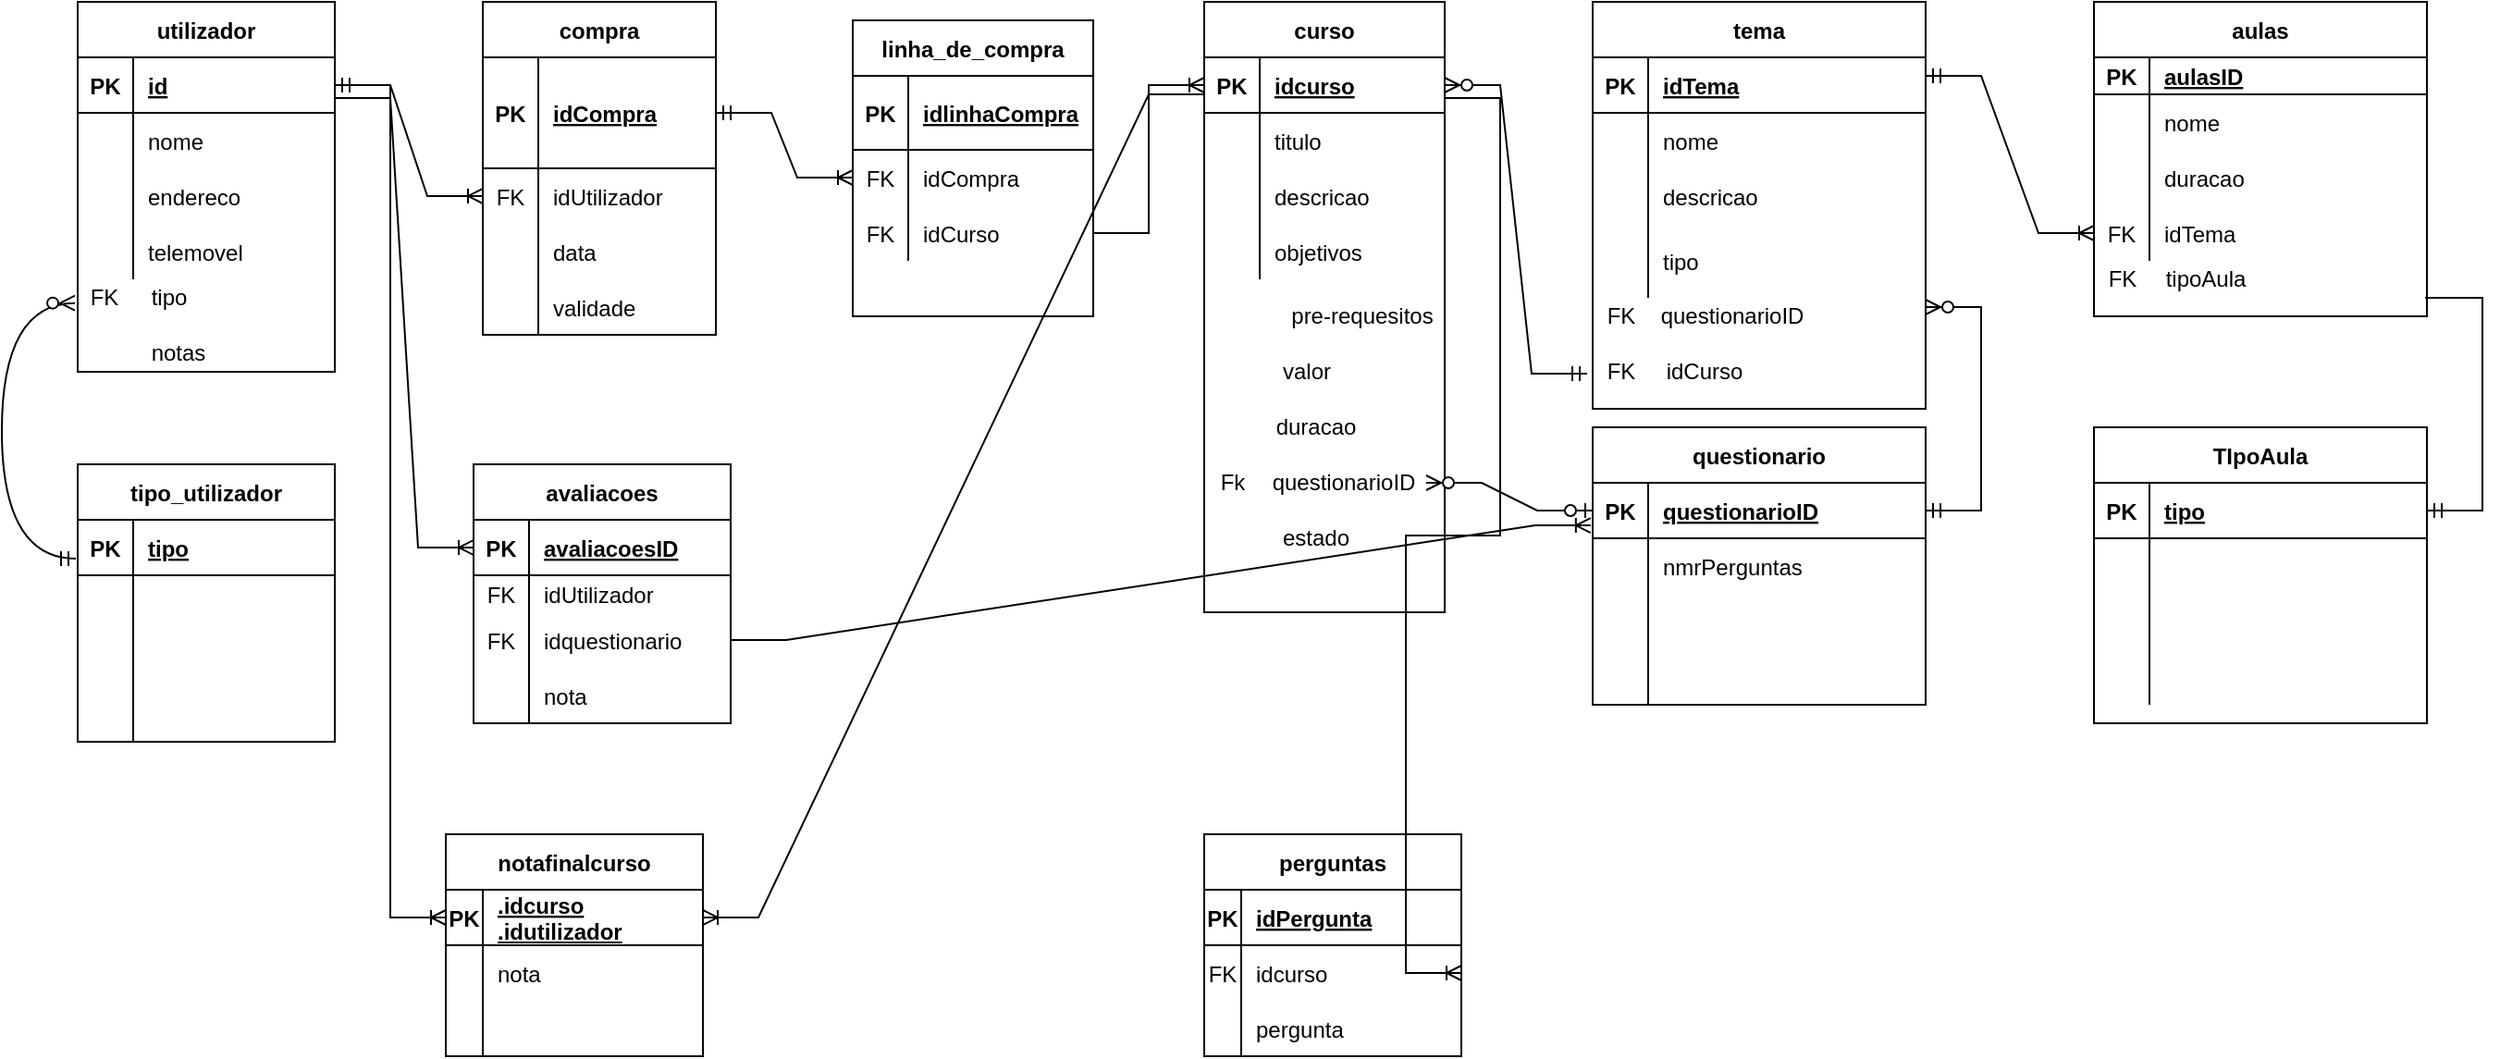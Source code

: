 <mxfile version="15.8.6" type="github">
  <diagram id="vh200znScVI1yW0Zi9pW" name="Page-1">
    <mxGraphModel dx="946" dy="527" grid="1" gridSize="10" guides="1" tooltips="1" connect="1" arrows="1" fold="1" page="1" pageScale="1" pageWidth="827" pageHeight="1169" math="0" shadow="0">
      <root>
        <mxCell id="0" />
        <mxCell id="1" parent="0" />
        <mxCell id="RiUkdsDSBspVf9KGMONN-1" value="utilizador" style="shape=table;startSize=30;container=1;collapsible=1;childLayout=tableLayout;fixedRows=1;rowLines=0;fontStyle=1;align=center;resizeLast=1;" parent="1" vertex="1">
          <mxGeometry x="61" y="70" width="139" height="200" as="geometry" />
        </mxCell>
        <mxCell id="RiUkdsDSBspVf9KGMONN-2" value="" style="shape=partialRectangle;collapsible=0;dropTarget=0;pointerEvents=0;fillColor=none;top=0;left=0;bottom=1;right=0;points=[[0,0.5],[1,0.5]];portConstraint=eastwest;" parent="RiUkdsDSBspVf9KGMONN-1" vertex="1">
          <mxGeometry y="30" width="139" height="30" as="geometry" />
        </mxCell>
        <mxCell id="RiUkdsDSBspVf9KGMONN-3" value="PK" style="shape=partialRectangle;connectable=0;fillColor=none;top=0;left=0;bottom=0;right=0;fontStyle=1;overflow=hidden;" parent="RiUkdsDSBspVf9KGMONN-2" vertex="1">
          <mxGeometry width="30" height="30" as="geometry">
            <mxRectangle width="30" height="30" as="alternateBounds" />
          </mxGeometry>
        </mxCell>
        <mxCell id="RiUkdsDSBspVf9KGMONN-4" value="id" style="shape=partialRectangle;connectable=0;fillColor=none;top=0;left=0;bottom=0;right=0;align=left;spacingLeft=6;fontStyle=5;overflow=hidden;" parent="RiUkdsDSBspVf9KGMONN-2" vertex="1">
          <mxGeometry x="30" width="109" height="30" as="geometry">
            <mxRectangle width="109" height="30" as="alternateBounds" />
          </mxGeometry>
        </mxCell>
        <mxCell id="RiUkdsDSBspVf9KGMONN-5" value="" style="shape=partialRectangle;collapsible=0;dropTarget=0;pointerEvents=0;fillColor=none;top=0;left=0;bottom=0;right=0;points=[[0,0.5],[1,0.5]];portConstraint=eastwest;" parent="RiUkdsDSBspVf9KGMONN-1" vertex="1">
          <mxGeometry y="60" width="139" height="30" as="geometry" />
        </mxCell>
        <mxCell id="RiUkdsDSBspVf9KGMONN-6" value="" style="shape=partialRectangle;connectable=0;fillColor=none;top=0;left=0;bottom=0;right=0;editable=1;overflow=hidden;" parent="RiUkdsDSBspVf9KGMONN-5" vertex="1">
          <mxGeometry width="30" height="30" as="geometry">
            <mxRectangle width="30" height="30" as="alternateBounds" />
          </mxGeometry>
        </mxCell>
        <mxCell id="RiUkdsDSBspVf9KGMONN-7" value="nome" style="shape=partialRectangle;connectable=0;fillColor=none;top=0;left=0;bottom=0;right=0;align=left;spacingLeft=6;overflow=hidden;" parent="RiUkdsDSBspVf9KGMONN-5" vertex="1">
          <mxGeometry x="30" width="109" height="30" as="geometry">
            <mxRectangle width="109" height="30" as="alternateBounds" />
          </mxGeometry>
        </mxCell>
        <mxCell id="RiUkdsDSBspVf9KGMONN-8" value="" style="shape=partialRectangle;collapsible=0;dropTarget=0;pointerEvents=0;fillColor=none;top=0;left=0;bottom=0;right=0;points=[[0,0.5],[1,0.5]];portConstraint=eastwest;" parent="RiUkdsDSBspVf9KGMONN-1" vertex="1">
          <mxGeometry y="90" width="139" height="30" as="geometry" />
        </mxCell>
        <mxCell id="RiUkdsDSBspVf9KGMONN-9" value="" style="shape=partialRectangle;connectable=0;fillColor=none;top=0;left=0;bottom=0;right=0;editable=1;overflow=hidden;" parent="RiUkdsDSBspVf9KGMONN-8" vertex="1">
          <mxGeometry width="30" height="30" as="geometry">
            <mxRectangle width="30" height="30" as="alternateBounds" />
          </mxGeometry>
        </mxCell>
        <mxCell id="RiUkdsDSBspVf9KGMONN-10" value="endereco" style="shape=partialRectangle;connectable=0;fillColor=none;top=0;left=0;bottom=0;right=0;align=left;spacingLeft=6;overflow=hidden;" parent="RiUkdsDSBspVf9KGMONN-8" vertex="1">
          <mxGeometry x="30" width="109" height="30" as="geometry">
            <mxRectangle width="109" height="30" as="alternateBounds" />
          </mxGeometry>
        </mxCell>
        <mxCell id="RiUkdsDSBspVf9KGMONN-11" value="" style="shape=partialRectangle;collapsible=0;dropTarget=0;pointerEvents=0;fillColor=none;top=0;left=0;bottom=0;right=0;points=[[0,0.5],[1,0.5]];portConstraint=eastwest;" parent="RiUkdsDSBspVf9KGMONN-1" vertex="1">
          <mxGeometry y="120" width="139" height="30" as="geometry" />
        </mxCell>
        <mxCell id="RiUkdsDSBspVf9KGMONN-12" value="" style="shape=partialRectangle;connectable=0;fillColor=none;top=0;left=0;bottom=0;right=0;editable=1;overflow=hidden;" parent="RiUkdsDSBspVf9KGMONN-11" vertex="1">
          <mxGeometry width="30" height="30" as="geometry">
            <mxRectangle width="30" height="30" as="alternateBounds" />
          </mxGeometry>
        </mxCell>
        <mxCell id="RiUkdsDSBspVf9KGMONN-13" value="telemovel" style="shape=partialRectangle;connectable=0;fillColor=none;top=0;left=0;bottom=0;right=0;align=left;spacingLeft=6;overflow=hidden;" parent="RiUkdsDSBspVf9KGMONN-11" vertex="1">
          <mxGeometry x="30" width="109" height="30" as="geometry">
            <mxRectangle width="109" height="30" as="alternateBounds" />
          </mxGeometry>
        </mxCell>
        <mxCell id="RiUkdsDSBspVf9KGMONN-14" value="curso" style="shape=table;startSize=30;container=1;collapsible=1;childLayout=tableLayout;fixedRows=1;rowLines=0;fontStyle=1;align=center;resizeLast=1;" parent="1" vertex="1">
          <mxGeometry x="670" y="70" width="130" height="330" as="geometry" />
        </mxCell>
        <mxCell id="RiUkdsDSBspVf9KGMONN-15" value="" style="shape=partialRectangle;collapsible=0;dropTarget=0;pointerEvents=0;fillColor=none;top=0;left=0;bottom=1;right=0;points=[[0,0.5],[1,0.5]];portConstraint=eastwest;" parent="RiUkdsDSBspVf9KGMONN-14" vertex="1">
          <mxGeometry y="30" width="130" height="30" as="geometry" />
        </mxCell>
        <mxCell id="RiUkdsDSBspVf9KGMONN-16" value="PK" style="shape=partialRectangle;connectable=0;fillColor=none;top=0;left=0;bottom=0;right=0;fontStyle=1;overflow=hidden;" parent="RiUkdsDSBspVf9KGMONN-15" vertex="1">
          <mxGeometry width="30" height="30" as="geometry">
            <mxRectangle width="30" height="30" as="alternateBounds" />
          </mxGeometry>
        </mxCell>
        <mxCell id="RiUkdsDSBspVf9KGMONN-17" value="idcurso" style="shape=partialRectangle;connectable=0;fillColor=none;top=0;left=0;bottom=0;right=0;align=left;spacingLeft=6;fontStyle=5;overflow=hidden;" parent="RiUkdsDSBspVf9KGMONN-15" vertex="1">
          <mxGeometry x="30" width="100" height="30" as="geometry">
            <mxRectangle width="100" height="30" as="alternateBounds" />
          </mxGeometry>
        </mxCell>
        <mxCell id="RiUkdsDSBspVf9KGMONN-18" value="" style="shape=partialRectangle;collapsible=0;dropTarget=0;pointerEvents=0;fillColor=none;top=0;left=0;bottom=0;right=0;points=[[0,0.5],[1,0.5]];portConstraint=eastwest;" parent="RiUkdsDSBspVf9KGMONN-14" vertex="1">
          <mxGeometry y="60" width="130" height="30" as="geometry" />
        </mxCell>
        <mxCell id="RiUkdsDSBspVf9KGMONN-19" value="" style="shape=partialRectangle;connectable=0;fillColor=none;top=0;left=0;bottom=0;right=0;editable=1;overflow=hidden;" parent="RiUkdsDSBspVf9KGMONN-18" vertex="1">
          <mxGeometry width="30" height="30" as="geometry">
            <mxRectangle width="30" height="30" as="alternateBounds" />
          </mxGeometry>
        </mxCell>
        <mxCell id="RiUkdsDSBspVf9KGMONN-20" value="titulo" style="shape=partialRectangle;connectable=0;fillColor=none;top=0;left=0;bottom=0;right=0;align=left;spacingLeft=6;overflow=hidden;" parent="RiUkdsDSBspVf9KGMONN-18" vertex="1">
          <mxGeometry x="30" width="100" height="30" as="geometry">
            <mxRectangle width="100" height="30" as="alternateBounds" />
          </mxGeometry>
        </mxCell>
        <mxCell id="RiUkdsDSBspVf9KGMONN-21" value="" style="shape=partialRectangle;collapsible=0;dropTarget=0;pointerEvents=0;fillColor=none;top=0;left=0;bottom=0;right=0;points=[[0,0.5],[1,0.5]];portConstraint=eastwest;" parent="RiUkdsDSBspVf9KGMONN-14" vertex="1">
          <mxGeometry y="90" width="130" height="30" as="geometry" />
        </mxCell>
        <mxCell id="RiUkdsDSBspVf9KGMONN-22" value="" style="shape=partialRectangle;connectable=0;fillColor=none;top=0;left=0;bottom=0;right=0;editable=1;overflow=hidden;" parent="RiUkdsDSBspVf9KGMONN-21" vertex="1">
          <mxGeometry width="30" height="30" as="geometry">
            <mxRectangle width="30" height="30" as="alternateBounds" />
          </mxGeometry>
        </mxCell>
        <mxCell id="RiUkdsDSBspVf9KGMONN-23" value="descricao" style="shape=partialRectangle;connectable=0;fillColor=none;top=0;left=0;bottom=0;right=0;align=left;spacingLeft=6;overflow=hidden;" parent="RiUkdsDSBspVf9KGMONN-21" vertex="1">
          <mxGeometry x="30" width="100" height="30" as="geometry">
            <mxRectangle width="100" height="30" as="alternateBounds" />
          </mxGeometry>
        </mxCell>
        <mxCell id="RiUkdsDSBspVf9KGMONN-24" value="" style="shape=partialRectangle;collapsible=0;dropTarget=0;pointerEvents=0;fillColor=none;top=0;left=0;bottom=0;right=0;points=[[0,0.5],[1,0.5]];portConstraint=eastwest;" parent="RiUkdsDSBspVf9KGMONN-14" vertex="1">
          <mxGeometry y="120" width="130" height="30" as="geometry" />
        </mxCell>
        <mxCell id="RiUkdsDSBspVf9KGMONN-25" value="" style="shape=partialRectangle;connectable=0;fillColor=none;top=0;left=0;bottom=0;right=0;editable=1;overflow=hidden;" parent="RiUkdsDSBspVf9KGMONN-24" vertex="1">
          <mxGeometry width="30" height="30" as="geometry">
            <mxRectangle width="30" height="30" as="alternateBounds" />
          </mxGeometry>
        </mxCell>
        <mxCell id="RiUkdsDSBspVf9KGMONN-26" value="objetivos" style="shape=partialRectangle;connectable=0;fillColor=none;top=0;left=0;bottom=0;right=0;align=left;spacingLeft=6;overflow=hidden;" parent="RiUkdsDSBspVf9KGMONN-24" vertex="1">
          <mxGeometry x="30" width="100" height="30" as="geometry">
            <mxRectangle width="100" height="30" as="alternateBounds" />
          </mxGeometry>
        </mxCell>
        <mxCell id="RiUkdsDSBspVf9KGMONN-28" value="pre-requesitos" style="text;html=1;align=center;verticalAlign=middle;resizable=0;points=[];autosize=1;strokeColor=none;fillColor=none;" parent="1" vertex="1">
          <mxGeometry x="710" y="230" width="90" height="20" as="geometry" />
        </mxCell>
        <mxCell id="RiUkdsDSBspVf9KGMONN-30" value="duracao&lt;span style=&quot;color: rgba(0 , 0 , 0 , 0) ; font-family: monospace ; font-size: 0px&quot;&gt;%3CmxGraphModel%3E%3Croot%3E%3CmxCell%20id%3D%220%22%2F%3E%3CmxCell%20id%3D%221%22%20parent%3D%220%22%2F%3E%3CmxCell%20id%3D%222%22%20value%3D%22pre-requesitos%22%20style%3D%22text%3Bhtml%3D1%3Balign%3Dcenter%3BverticalAlign%3Dmiddle%3Bresizable%3D0%3Bpoints%3D%5B%5D%3Bautosize%3D1%3BstrokeColor%3Dnone%3BfillColor%3Dnone%3B%22%20vertex%3D%221%22%20parent%3D%221%22%3E%3CmxGeometry%20x%3D%22260%22%20y%3D%22480%22%20width%3D%2290%22%20height%3D%2220%22%20as%3D%22geometry%22%2F%3E%3C%2FmxCell%3E%3C%2Froot%3E%3C%2FmxGraphModel%3E&lt;/span&gt;" style="text;html=1;align=center;verticalAlign=middle;resizable=0;points=[];autosize=1;strokeColor=none;fillColor=none;" parent="1" vertex="1">
          <mxGeometry x="700" y="290" width="60" height="20" as="geometry" />
        </mxCell>
        <mxCell id="RiUkdsDSBspVf9KGMONN-31" value="valor" style="text;html=1;align=center;verticalAlign=middle;resizable=0;points=[];autosize=1;strokeColor=none;fillColor=none;" parent="1" vertex="1">
          <mxGeometry x="705" y="260" width="40" height="20" as="geometry" />
        </mxCell>
        <mxCell id="RiUkdsDSBspVf9KGMONN-34" value="tipo_utilizador" style="shape=table;startSize=30;container=1;collapsible=1;childLayout=tableLayout;fixedRows=1;rowLines=0;fontStyle=1;align=center;resizeLast=1;" parent="1" vertex="1">
          <mxGeometry x="61" y="320" width="139" height="150" as="geometry" />
        </mxCell>
        <mxCell id="RiUkdsDSBspVf9KGMONN-35" value="" style="shape=partialRectangle;collapsible=0;dropTarget=0;pointerEvents=0;fillColor=none;top=0;left=0;bottom=1;right=0;points=[[0,0.5],[1,0.5]];portConstraint=eastwest;" parent="RiUkdsDSBspVf9KGMONN-34" vertex="1">
          <mxGeometry y="30" width="139" height="30" as="geometry" />
        </mxCell>
        <mxCell id="RiUkdsDSBspVf9KGMONN-36" value="PK" style="shape=partialRectangle;connectable=0;fillColor=none;top=0;left=0;bottom=0;right=0;fontStyle=1;overflow=hidden;" parent="RiUkdsDSBspVf9KGMONN-35" vertex="1">
          <mxGeometry width="30" height="30" as="geometry">
            <mxRectangle width="30" height="30" as="alternateBounds" />
          </mxGeometry>
        </mxCell>
        <mxCell id="RiUkdsDSBspVf9KGMONN-37" value="tipo" style="shape=partialRectangle;connectable=0;fillColor=none;top=0;left=0;bottom=0;right=0;align=left;spacingLeft=6;fontStyle=5;overflow=hidden;" parent="RiUkdsDSBspVf9KGMONN-35" vertex="1">
          <mxGeometry x="30" width="109" height="30" as="geometry">
            <mxRectangle width="109" height="30" as="alternateBounds" />
          </mxGeometry>
        </mxCell>
        <mxCell id="RiUkdsDSBspVf9KGMONN-38" value="" style="shape=partialRectangle;collapsible=0;dropTarget=0;pointerEvents=0;fillColor=none;top=0;left=0;bottom=0;right=0;points=[[0,0.5],[1,0.5]];portConstraint=eastwest;" parent="RiUkdsDSBspVf9KGMONN-34" vertex="1">
          <mxGeometry y="60" width="139" height="30" as="geometry" />
        </mxCell>
        <mxCell id="RiUkdsDSBspVf9KGMONN-39" value="" style="shape=partialRectangle;connectable=0;fillColor=none;top=0;left=0;bottom=0;right=0;editable=1;overflow=hidden;" parent="RiUkdsDSBspVf9KGMONN-38" vertex="1">
          <mxGeometry width="30" height="30" as="geometry">
            <mxRectangle width="30" height="30" as="alternateBounds" />
          </mxGeometry>
        </mxCell>
        <mxCell id="RiUkdsDSBspVf9KGMONN-40" value="" style="shape=partialRectangle;connectable=0;fillColor=none;top=0;left=0;bottom=0;right=0;align=left;spacingLeft=6;overflow=hidden;" parent="RiUkdsDSBspVf9KGMONN-38" vertex="1">
          <mxGeometry x="30" width="109" height="30" as="geometry">
            <mxRectangle width="109" height="30" as="alternateBounds" />
          </mxGeometry>
        </mxCell>
        <mxCell id="RiUkdsDSBspVf9KGMONN-41" value="" style="shape=partialRectangle;collapsible=0;dropTarget=0;pointerEvents=0;fillColor=none;top=0;left=0;bottom=0;right=0;points=[[0,0.5],[1,0.5]];portConstraint=eastwest;" parent="RiUkdsDSBspVf9KGMONN-34" vertex="1">
          <mxGeometry y="90" width="139" height="30" as="geometry" />
        </mxCell>
        <mxCell id="RiUkdsDSBspVf9KGMONN-42" value="" style="shape=partialRectangle;connectable=0;fillColor=none;top=0;left=0;bottom=0;right=0;editable=1;overflow=hidden;" parent="RiUkdsDSBspVf9KGMONN-41" vertex="1">
          <mxGeometry width="30" height="30" as="geometry">
            <mxRectangle width="30" height="30" as="alternateBounds" />
          </mxGeometry>
        </mxCell>
        <mxCell id="RiUkdsDSBspVf9KGMONN-43" value="" style="shape=partialRectangle;connectable=0;fillColor=none;top=0;left=0;bottom=0;right=0;align=left;spacingLeft=6;overflow=hidden;" parent="RiUkdsDSBspVf9KGMONN-41" vertex="1">
          <mxGeometry x="30" width="109" height="30" as="geometry">
            <mxRectangle width="109" height="30" as="alternateBounds" />
          </mxGeometry>
        </mxCell>
        <mxCell id="RiUkdsDSBspVf9KGMONN-44" value="" style="shape=partialRectangle;collapsible=0;dropTarget=0;pointerEvents=0;fillColor=none;top=0;left=0;bottom=0;right=0;points=[[0,0.5],[1,0.5]];portConstraint=eastwest;" parent="RiUkdsDSBspVf9KGMONN-34" vertex="1">
          <mxGeometry y="120" width="139" height="30" as="geometry" />
        </mxCell>
        <mxCell id="RiUkdsDSBspVf9KGMONN-45" value="" style="shape=partialRectangle;connectable=0;fillColor=none;top=0;left=0;bottom=0;right=0;editable=1;overflow=hidden;" parent="RiUkdsDSBspVf9KGMONN-44" vertex="1">
          <mxGeometry width="30" height="30" as="geometry">
            <mxRectangle width="30" height="30" as="alternateBounds" />
          </mxGeometry>
        </mxCell>
        <mxCell id="RiUkdsDSBspVf9KGMONN-46" value="" style="shape=partialRectangle;connectable=0;fillColor=none;top=0;left=0;bottom=0;right=0;align=left;spacingLeft=6;overflow=hidden;" parent="RiUkdsDSBspVf9KGMONN-44" vertex="1">
          <mxGeometry x="30" width="109" height="30" as="geometry">
            <mxRectangle width="109" height="30" as="alternateBounds" />
          </mxGeometry>
        </mxCell>
        <mxCell id="RiUkdsDSBspVf9KGMONN-47" value="" style="edgeStyle=orthogonalEdgeStyle;fontSize=12;html=1;endArrow=ERzeroToMany;startArrow=ERmandOne;rounded=0;entryX=-0.016;entryY=0.641;entryDx=0;entryDy=0;entryPerimeter=0;elbow=vertical;curved=1;" parent="1" target="RiUkdsDSBspVf9KGMONN-49" edge="1">
          <mxGeometry width="100" height="100" relative="1" as="geometry">
            <mxPoint x="60" y="371" as="sourcePoint" />
            <mxPoint x="140" y="230" as="targetPoint" />
            <Array as="points">
              <mxPoint x="20" y="371" />
              <mxPoint x="20" y="233" />
            </Array>
          </mxGeometry>
        </mxCell>
        <mxCell id="RiUkdsDSBspVf9KGMONN-48" value="tipo" style="text;html=1;align=center;verticalAlign=middle;resizable=0;points=[];autosize=1;strokeColor=none;fillColor=none;" parent="1" vertex="1">
          <mxGeometry x="95" y="220" width="30" height="20" as="geometry" />
        </mxCell>
        <mxCell id="RiUkdsDSBspVf9KGMONN-49" value="FK" style="text;html=1;align=center;verticalAlign=middle;resizable=0;points=[];autosize=1;strokeColor=none;fillColor=none;" parent="1" vertex="1">
          <mxGeometry x="60" y="220" width="30" height="20" as="geometry" />
        </mxCell>
        <mxCell id="RiUkdsDSBspVf9KGMONN-50" value="compra" style="shape=table;startSize=30;container=1;collapsible=1;childLayout=tableLayout;fixedRows=1;rowLines=0;fontStyle=1;align=center;resizeLast=1;" parent="1" vertex="1">
          <mxGeometry x="280" y="70" width="126" height="180" as="geometry" />
        </mxCell>
        <mxCell id="RiUkdsDSBspVf9KGMONN-51" value="" style="shape=partialRectangle;collapsible=0;dropTarget=0;pointerEvents=0;fillColor=none;top=0;left=0;bottom=1;right=0;points=[[0,0.5],[1,0.5]];portConstraint=eastwest;" parent="RiUkdsDSBspVf9KGMONN-50" vertex="1">
          <mxGeometry y="30" width="126" height="60" as="geometry" />
        </mxCell>
        <mxCell id="RiUkdsDSBspVf9KGMONN-52" value="PK" style="shape=partialRectangle;connectable=0;fillColor=none;top=0;left=0;bottom=0;right=0;fontStyle=1;overflow=hidden;" parent="RiUkdsDSBspVf9KGMONN-51" vertex="1">
          <mxGeometry width="30" height="60" as="geometry">
            <mxRectangle width="30" height="60" as="alternateBounds" />
          </mxGeometry>
        </mxCell>
        <mxCell id="RiUkdsDSBspVf9KGMONN-53" value="idCompra" style="shape=partialRectangle;connectable=0;fillColor=none;top=0;left=0;bottom=0;right=0;align=left;spacingLeft=6;fontStyle=5;overflow=hidden;" parent="RiUkdsDSBspVf9KGMONN-51" vertex="1">
          <mxGeometry x="30" width="96" height="60" as="geometry">
            <mxRectangle width="96" height="60" as="alternateBounds" />
          </mxGeometry>
        </mxCell>
        <mxCell id="RiUkdsDSBspVf9KGMONN-54" value="" style="shape=partialRectangle;collapsible=0;dropTarget=0;pointerEvents=0;fillColor=none;top=0;left=0;bottom=0;right=0;points=[[0,0.5],[1,0.5]];portConstraint=eastwest;" parent="RiUkdsDSBspVf9KGMONN-50" vertex="1">
          <mxGeometry y="90" width="126" height="30" as="geometry" />
        </mxCell>
        <mxCell id="RiUkdsDSBspVf9KGMONN-55" value="FK" style="shape=partialRectangle;connectable=0;fillColor=none;top=0;left=0;bottom=0;right=0;editable=1;overflow=hidden;" parent="RiUkdsDSBspVf9KGMONN-54" vertex="1">
          <mxGeometry width="30" height="30" as="geometry">
            <mxRectangle width="30" height="30" as="alternateBounds" />
          </mxGeometry>
        </mxCell>
        <mxCell id="RiUkdsDSBspVf9KGMONN-56" value="idUtilizador" style="shape=partialRectangle;connectable=0;fillColor=none;top=0;left=0;bottom=0;right=0;align=left;spacingLeft=6;overflow=hidden;" parent="RiUkdsDSBspVf9KGMONN-54" vertex="1">
          <mxGeometry x="30" width="96" height="30" as="geometry">
            <mxRectangle width="96" height="30" as="alternateBounds" />
          </mxGeometry>
        </mxCell>
        <mxCell id="RiUkdsDSBspVf9KGMONN-57" value="" style="shape=partialRectangle;collapsible=0;dropTarget=0;pointerEvents=0;fillColor=none;top=0;left=0;bottom=0;right=0;points=[[0,0.5],[1,0.5]];portConstraint=eastwest;" parent="RiUkdsDSBspVf9KGMONN-50" vertex="1">
          <mxGeometry y="120" width="126" height="30" as="geometry" />
        </mxCell>
        <mxCell id="RiUkdsDSBspVf9KGMONN-58" value="" style="shape=partialRectangle;connectable=0;fillColor=none;top=0;left=0;bottom=0;right=0;editable=1;overflow=hidden;" parent="RiUkdsDSBspVf9KGMONN-57" vertex="1">
          <mxGeometry width="30" height="30" as="geometry">
            <mxRectangle width="30" height="30" as="alternateBounds" />
          </mxGeometry>
        </mxCell>
        <mxCell id="RiUkdsDSBspVf9KGMONN-59" value="data" style="shape=partialRectangle;connectable=0;fillColor=none;top=0;left=0;bottom=0;right=0;align=left;spacingLeft=6;overflow=hidden;" parent="RiUkdsDSBspVf9KGMONN-57" vertex="1">
          <mxGeometry x="30" width="96" height="30" as="geometry">
            <mxRectangle width="96" height="30" as="alternateBounds" />
          </mxGeometry>
        </mxCell>
        <mxCell id="RiUkdsDSBspVf9KGMONN-60" value="" style="shape=partialRectangle;collapsible=0;dropTarget=0;pointerEvents=0;fillColor=none;top=0;left=0;bottom=0;right=0;points=[[0,0.5],[1,0.5]];portConstraint=eastwest;" parent="RiUkdsDSBspVf9KGMONN-50" vertex="1">
          <mxGeometry y="150" width="126" height="30" as="geometry" />
        </mxCell>
        <mxCell id="RiUkdsDSBspVf9KGMONN-61" value="" style="shape=partialRectangle;connectable=0;fillColor=none;top=0;left=0;bottom=0;right=0;editable=1;overflow=hidden;" parent="RiUkdsDSBspVf9KGMONN-60" vertex="1">
          <mxGeometry width="30" height="30" as="geometry">
            <mxRectangle width="30" height="30" as="alternateBounds" />
          </mxGeometry>
        </mxCell>
        <mxCell id="RiUkdsDSBspVf9KGMONN-62" value="validade" style="shape=partialRectangle;connectable=0;fillColor=none;top=0;left=0;bottom=0;right=0;align=left;spacingLeft=6;overflow=hidden;" parent="RiUkdsDSBspVf9KGMONN-60" vertex="1">
          <mxGeometry x="30" width="96" height="30" as="geometry">
            <mxRectangle width="96" height="30" as="alternateBounds" />
          </mxGeometry>
        </mxCell>
        <mxCell id="RiUkdsDSBspVf9KGMONN-63" value="linha_de_compra" style="shape=table;startSize=30;container=1;collapsible=1;childLayout=tableLayout;fixedRows=1;rowLines=0;fontStyle=1;align=center;resizeLast=1;" parent="1" vertex="1">
          <mxGeometry x="480" y="80" width="130" height="160" as="geometry" />
        </mxCell>
        <mxCell id="RiUkdsDSBspVf9KGMONN-64" value="" style="shape=partialRectangle;collapsible=0;dropTarget=0;pointerEvents=0;fillColor=none;top=0;left=0;bottom=1;right=0;points=[[0,0.5],[1,0.5]];portConstraint=eastwest;" parent="RiUkdsDSBspVf9KGMONN-63" vertex="1">
          <mxGeometry y="30" width="130" height="40" as="geometry" />
        </mxCell>
        <mxCell id="RiUkdsDSBspVf9KGMONN-65" value="PK" style="shape=partialRectangle;connectable=0;fillColor=none;top=0;left=0;bottom=0;right=0;fontStyle=1;overflow=hidden;" parent="RiUkdsDSBspVf9KGMONN-64" vertex="1">
          <mxGeometry width="30" height="40" as="geometry">
            <mxRectangle width="30" height="40" as="alternateBounds" />
          </mxGeometry>
        </mxCell>
        <mxCell id="RiUkdsDSBspVf9KGMONN-66" value="idlinhaCompra" style="shape=partialRectangle;connectable=0;fillColor=none;top=0;left=0;bottom=0;right=0;align=left;spacingLeft=6;fontStyle=5;overflow=hidden;" parent="RiUkdsDSBspVf9KGMONN-64" vertex="1">
          <mxGeometry x="30" width="100" height="40" as="geometry">
            <mxRectangle width="100" height="40" as="alternateBounds" />
          </mxGeometry>
        </mxCell>
        <mxCell id="RiUkdsDSBspVf9KGMONN-67" value="" style="shape=partialRectangle;collapsible=0;dropTarget=0;pointerEvents=0;fillColor=none;top=0;left=0;bottom=0;right=0;points=[[0,0.5],[1,0.5]];portConstraint=eastwest;" parent="RiUkdsDSBspVf9KGMONN-63" vertex="1">
          <mxGeometry y="70" width="130" height="30" as="geometry" />
        </mxCell>
        <mxCell id="RiUkdsDSBspVf9KGMONN-68" value="FK" style="shape=partialRectangle;connectable=0;fillColor=none;top=0;left=0;bottom=0;right=0;editable=1;overflow=hidden;" parent="RiUkdsDSBspVf9KGMONN-67" vertex="1">
          <mxGeometry width="30" height="30" as="geometry">
            <mxRectangle width="30" height="30" as="alternateBounds" />
          </mxGeometry>
        </mxCell>
        <mxCell id="RiUkdsDSBspVf9KGMONN-69" value="idCompra" style="shape=partialRectangle;connectable=0;fillColor=none;top=0;left=0;bottom=0;right=0;align=left;spacingLeft=6;overflow=hidden;" parent="RiUkdsDSBspVf9KGMONN-67" vertex="1">
          <mxGeometry x="30" width="100" height="30" as="geometry">
            <mxRectangle width="100" height="30" as="alternateBounds" />
          </mxGeometry>
        </mxCell>
        <mxCell id="RiUkdsDSBspVf9KGMONN-73" value="" style="shape=partialRectangle;collapsible=0;dropTarget=0;pointerEvents=0;fillColor=none;top=0;left=0;bottom=0;right=0;points=[[0,0.5],[1,0.5]];portConstraint=eastwest;" parent="RiUkdsDSBspVf9KGMONN-63" vertex="1">
          <mxGeometry y="100" width="130" height="30" as="geometry" />
        </mxCell>
        <mxCell id="RiUkdsDSBspVf9KGMONN-74" value="FK" style="shape=partialRectangle;connectable=0;fillColor=none;top=0;left=0;bottom=0;right=0;editable=1;overflow=hidden;" parent="RiUkdsDSBspVf9KGMONN-73" vertex="1">
          <mxGeometry width="30" height="30" as="geometry">
            <mxRectangle width="30" height="30" as="alternateBounds" />
          </mxGeometry>
        </mxCell>
        <mxCell id="RiUkdsDSBspVf9KGMONN-75" value="idCurso" style="shape=partialRectangle;connectable=0;fillColor=none;top=0;left=0;bottom=0;right=0;align=left;spacingLeft=6;overflow=hidden;" parent="RiUkdsDSBspVf9KGMONN-73" vertex="1">
          <mxGeometry x="30" width="100" height="30" as="geometry">
            <mxRectangle width="100" height="30" as="alternateBounds" />
          </mxGeometry>
        </mxCell>
        <mxCell id="RiUkdsDSBspVf9KGMONN-79" value="" style="edgeStyle=entityRelationEdgeStyle;fontSize=12;html=1;endArrow=ERoneToMany;startArrow=ERmandOne;rounded=0;entryX=0;entryY=0.5;entryDx=0;entryDy=0;" parent="1" source="RiUkdsDSBspVf9KGMONN-2" target="RiUkdsDSBspVf9KGMONN-54" edge="1">
          <mxGeometry width="100" height="100" relative="1" as="geometry">
            <mxPoint x="310" y="340" as="sourcePoint" />
            <mxPoint x="410" y="240" as="targetPoint" />
          </mxGeometry>
        </mxCell>
        <mxCell id="RiUkdsDSBspVf9KGMONN-80" value="" style="edgeStyle=entityRelationEdgeStyle;fontSize=12;html=1;endArrow=ERoneToMany;startArrow=ERmandOne;rounded=0;entryX=0;entryY=0.5;entryDx=0;entryDy=0;" parent="1" source="RiUkdsDSBspVf9KGMONN-51" target="RiUkdsDSBspVf9KGMONN-67" edge="1">
          <mxGeometry width="100" height="100" relative="1" as="geometry">
            <mxPoint x="414" y="185.0" as="sourcePoint" />
            <mxPoint x="480" y="177" as="targetPoint" />
          </mxGeometry>
        </mxCell>
        <mxCell id="RiUkdsDSBspVf9KGMONN-95" value="tema" style="shape=table;startSize=30;container=1;collapsible=1;childLayout=tableLayout;fixedRows=1;rowLines=0;fontStyle=1;align=center;resizeLast=1;" parent="1" vertex="1">
          <mxGeometry x="880" y="70" width="180" height="220" as="geometry" />
        </mxCell>
        <mxCell id="RiUkdsDSBspVf9KGMONN-96" value="" style="shape=partialRectangle;collapsible=0;dropTarget=0;pointerEvents=0;fillColor=none;top=0;left=0;bottom=1;right=0;points=[[0,0.5],[1,0.5]];portConstraint=eastwest;" parent="RiUkdsDSBspVf9KGMONN-95" vertex="1">
          <mxGeometry y="30" width="180" height="30" as="geometry" />
        </mxCell>
        <mxCell id="RiUkdsDSBspVf9KGMONN-97" value="PK" style="shape=partialRectangle;connectable=0;fillColor=none;top=0;left=0;bottom=0;right=0;fontStyle=1;overflow=hidden;" parent="RiUkdsDSBspVf9KGMONN-96" vertex="1">
          <mxGeometry width="30" height="30" as="geometry">
            <mxRectangle width="30" height="30" as="alternateBounds" />
          </mxGeometry>
        </mxCell>
        <mxCell id="RiUkdsDSBspVf9KGMONN-98" value="idTema" style="shape=partialRectangle;connectable=0;fillColor=none;top=0;left=0;bottom=0;right=0;align=left;spacingLeft=6;fontStyle=5;overflow=hidden;" parent="RiUkdsDSBspVf9KGMONN-96" vertex="1">
          <mxGeometry x="30" width="150" height="30" as="geometry">
            <mxRectangle width="150" height="30" as="alternateBounds" />
          </mxGeometry>
        </mxCell>
        <mxCell id="RiUkdsDSBspVf9KGMONN-99" value="" style="shape=partialRectangle;collapsible=0;dropTarget=0;pointerEvents=0;fillColor=none;top=0;left=0;bottom=0;right=0;points=[[0,0.5],[1,0.5]];portConstraint=eastwest;" parent="RiUkdsDSBspVf9KGMONN-95" vertex="1">
          <mxGeometry y="60" width="180" height="30" as="geometry" />
        </mxCell>
        <mxCell id="RiUkdsDSBspVf9KGMONN-100" value="" style="shape=partialRectangle;connectable=0;fillColor=none;top=0;left=0;bottom=0;right=0;editable=1;overflow=hidden;" parent="RiUkdsDSBspVf9KGMONN-99" vertex="1">
          <mxGeometry width="30" height="30" as="geometry">
            <mxRectangle width="30" height="30" as="alternateBounds" />
          </mxGeometry>
        </mxCell>
        <mxCell id="RiUkdsDSBspVf9KGMONN-101" value="nome" style="shape=partialRectangle;connectable=0;fillColor=none;top=0;left=0;bottom=0;right=0;align=left;spacingLeft=6;overflow=hidden;" parent="RiUkdsDSBspVf9KGMONN-99" vertex="1">
          <mxGeometry x="30" width="150" height="30" as="geometry">
            <mxRectangle width="150" height="30" as="alternateBounds" />
          </mxGeometry>
        </mxCell>
        <mxCell id="RiUkdsDSBspVf9KGMONN-102" value="" style="shape=partialRectangle;collapsible=0;dropTarget=0;pointerEvents=0;fillColor=none;top=0;left=0;bottom=0;right=0;points=[[0,0.5],[1,0.5]];portConstraint=eastwest;" parent="RiUkdsDSBspVf9KGMONN-95" vertex="1">
          <mxGeometry y="90" width="180" height="30" as="geometry" />
        </mxCell>
        <mxCell id="RiUkdsDSBspVf9KGMONN-103" value="" style="shape=partialRectangle;connectable=0;fillColor=none;top=0;left=0;bottom=0;right=0;editable=1;overflow=hidden;" parent="RiUkdsDSBspVf9KGMONN-102" vertex="1">
          <mxGeometry width="30" height="30" as="geometry">
            <mxRectangle width="30" height="30" as="alternateBounds" />
          </mxGeometry>
        </mxCell>
        <mxCell id="RiUkdsDSBspVf9KGMONN-104" value="descricao" style="shape=partialRectangle;connectable=0;fillColor=none;top=0;left=0;bottom=0;right=0;align=left;spacingLeft=6;overflow=hidden;" parent="RiUkdsDSBspVf9KGMONN-102" vertex="1">
          <mxGeometry x="30" width="150" height="30" as="geometry">
            <mxRectangle width="150" height="30" as="alternateBounds" />
          </mxGeometry>
        </mxCell>
        <mxCell id="RiUkdsDSBspVf9KGMONN-105" value="" style="shape=partialRectangle;collapsible=0;dropTarget=0;pointerEvents=0;fillColor=none;top=0;left=0;bottom=0;right=0;points=[[0,0.5],[1,0.5]];portConstraint=eastwest;" parent="RiUkdsDSBspVf9KGMONN-95" vertex="1">
          <mxGeometry y="120" width="180" height="40" as="geometry" />
        </mxCell>
        <mxCell id="RiUkdsDSBspVf9KGMONN-106" value="" style="shape=partialRectangle;connectable=0;fillColor=none;top=0;left=0;bottom=0;right=0;editable=1;overflow=hidden;" parent="RiUkdsDSBspVf9KGMONN-105" vertex="1">
          <mxGeometry width="30" height="40" as="geometry">
            <mxRectangle width="30" height="40" as="alternateBounds" />
          </mxGeometry>
        </mxCell>
        <mxCell id="RiUkdsDSBspVf9KGMONN-107" value="tipo" style="shape=partialRectangle;connectable=0;fillColor=none;top=0;left=0;bottom=0;right=0;align=left;spacingLeft=6;overflow=hidden;" parent="RiUkdsDSBspVf9KGMONN-105" vertex="1">
          <mxGeometry x="30" width="150" height="40" as="geometry">
            <mxRectangle width="150" height="40" as="alternateBounds" />
          </mxGeometry>
        </mxCell>
        <mxCell id="RiUkdsDSBspVf9KGMONN-108" value="aulas" style="shape=table;startSize=30;container=1;collapsible=1;childLayout=tableLayout;fixedRows=1;rowLines=0;fontStyle=1;align=center;resizeLast=1;" parent="1" vertex="1">
          <mxGeometry x="1151" y="70" width="180" height="170" as="geometry" />
        </mxCell>
        <mxCell id="RiUkdsDSBspVf9KGMONN-109" value="" style="shape=partialRectangle;collapsible=0;dropTarget=0;pointerEvents=0;fillColor=none;top=0;left=0;bottom=1;right=0;points=[[0,0.5],[1,0.5]];portConstraint=eastwest;" parent="RiUkdsDSBspVf9KGMONN-108" vertex="1">
          <mxGeometry y="30" width="180" height="20" as="geometry" />
        </mxCell>
        <mxCell id="RiUkdsDSBspVf9KGMONN-110" value="PK" style="shape=partialRectangle;connectable=0;fillColor=none;top=0;left=0;bottom=0;right=0;fontStyle=1;overflow=hidden;" parent="RiUkdsDSBspVf9KGMONN-109" vertex="1">
          <mxGeometry width="30" height="20" as="geometry">
            <mxRectangle width="30" height="20" as="alternateBounds" />
          </mxGeometry>
        </mxCell>
        <mxCell id="RiUkdsDSBspVf9KGMONN-111" value="aulasID" style="shape=partialRectangle;connectable=0;fillColor=none;top=0;left=0;bottom=0;right=0;align=left;spacingLeft=6;fontStyle=5;overflow=hidden;" parent="RiUkdsDSBspVf9KGMONN-109" vertex="1">
          <mxGeometry x="30" width="150" height="20" as="geometry">
            <mxRectangle width="150" height="20" as="alternateBounds" />
          </mxGeometry>
        </mxCell>
        <mxCell id="RiUkdsDSBspVf9KGMONN-112" value="" style="shape=partialRectangle;collapsible=0;dropTarget=0;pointerEvents=0;fillColor=none;top=0;left=0;bottom=0;right=0;points=[[0,0.5],[1,0.5]];portConstraint=eastwest;" parent="RiUkdsDSBspVf9KGMONN-108" vertex="1">
          <mxGeometry y="50" width="180" height="30" as="geometry" />
        </mxCell>
        <mxCell id="RiUkdsDSBspVf9KGMONN-113" value="" style="shape=partialRectangle;connectable=0;fillColor=none;top=0;left=0;bottom=0;right=0;editable=1;overflow=hidden;" parent="RiUkdsDSBspVf9KGMONN-112" vertex="1">
          <mxGeometry width="30" height="30" as="geometry">
            <mxRectangle width="30" height="30" as="alternateBounds" />
          </mxGeometry>
        </mxCell>
        <mxCell id="RiUkdsDSBspVf9KGMONN-114" value="nome" style="shape=partialRectangle;connectable=0;fillColor=none;top=0;left=0;bottom=0;right=0;align=left;spacingLeft=6;overflow=hidden;" parent="RiUkdsDSBspVf9KGMONN-112" vertex="1">
          <mxGeometry x="30" width="150" height="30" as="geometry">
            <mxRectangle width="150" height="30" as="alternateBounds" />
          </mxGeometry>
        </mxCell>
        <mxCell id="RiUkdsDSBspVf9KGMONN-115" value="" style="shape=partialRectangle;collapsible=0;dropTarget=0;pointerEvents=0;fillColor=none;top=0;left=0;bottom=0;right=0;points=[[0,0.5],[1,0.5]];portConstraint=eastwest;" parent="RiUkdsDSBspVf9KGMONN-108" vertex="1">
          <mxGeometry y="80" width="180" height="30" as="geometry" />
        </mxCell>
        <mxCell id="RiUkdsDSBspVf9KGMONN-116" value="" style="shape=partialRectangle;connectable=0;fillColor=none;top=0;left=0;bottom=0;right=0;editable=1;overflow=hidden;" parent="RiUkdsDSBspVf9KGMONN-115" vertex="1">
          <mxGeometry width="30" height="30" as="geometry">
            <mxRectangle width="30" height="30" as="alternateBounds" />
          </mxGeometry>
        </mxCell>
        <mxCell id="RiUkdsDSBspVf9KGMONN-117" value="duracao" style="shape=partialRectangle;connectable=0;fillColor=none;top=0;left=0;bottom=0;right=0;align=left;spacingLeft=6;overflow=hidden;" parent="RiUkdsDSBspVf9KGMONN-115" vertex="1">
          <mxGeometry x="30" width="150" height="30" as="geometry">
            <mxRectangle width="150" height="30" as="alternateBounds" />
          </mxGeometry>
        </mxCell>
        <mxCell id="RiUkdsDSBspVf9KGMONN-118" value="" style="shape=partialRectangle;collapsible=0;dropTarget=0;pointerEvents=0;fillColor=none;top=0;left=0;bottom=0;right=0;points=[[0,0.5],[1,0.5]];portConstraint=eastwest;" parent="RiUkdsDSBspVf9KGMONN-108" vertex="1">
          <mxGeometry y="110" width="180" height="30" as="geometry" />
        </mxCell>
        <mxCell id="RiUkdsDSBspVf9KGMONN-119" value="FK" style="shape=partialRectangle;connectable=0;fillColor=none;top=0;left=0;bottom=0;right=0;editable=1;overflow=hidden;" parent="RiUkdsDSBspVf9KGMONN-118" vertex="1">
          <mxGeometry width="30" height="30" as="geometry">
            <mxRectangle width="30" height="30" as="alternateBounds" />
          </mxGeometry>
        </mxCell>
        <mxCell id="RiUkdsDSBspVf9KGMONN-120" value="idTema" style="shape=partialRectangle;connectable=0;fillColor=none;top=0;left=0;bottom=0;right=0;align=left;spacingLeft=6;overflow=hidden;" parent="RiUkdsDSBspVf9KGMONN-118" vertex="1">
          <mxGeometry x="30" width="150" height="30" as="geometry">
            <mxRectangle width="150" height="30" as="alternateBounds" />
          </mxGeometry>
        </mxCell>
        <mxCell id="RiUkdsDSBspVf9KGMONN-121" value="TIpoAula" style="shape=table;startSize=30;container=1;collapsible=1;childLayout=tableLayout;fixedRows=1;rowLines=0;fontStyle=1;align=center;resizeLast=1;" parent="1" vertex="1">
          <mxGeometry x="1151" y="300" width="180" height="160" as="geometry" />
        </mxCell>
        <mxCell id="RiUkdsDSBspVf9KGMONN-122" value="" style="shape=partialRectangle;collapsible=0;dropTarget=0;pointerEvents=0;fillColor=none;top=0;left=0;bottom=1;right=0;points=[[0,0.5],[1,0.5]];portConstraint=eastwest;" parent="RiUkdsDSBspVf9KGMONN-121" vertex="1">
          <mxGeometry y="30" width="180" height="30" as="geometry" />
        </mxCell>
        <mxCell id="RiUkdsDSBspVf9KGMONN-123" value="PK" style="shape=partialRectangle;connectable=0;fillColor=none;top=0;left=0;bottom=0;right=0;fontStyle=1;overflow=hidden;" parent="RiUkdsDSBspVf9KGMONN-122" vertex="1">
          <mxGeometry width="30" height="30" as="geometry">
            <mxRectangle width="30" height="30" as="alternateBounds" />
          </mxGeometry>
        </mxCell>
        <mxCell id="RiUkdsDSBspVf9KGMONN-124" value="tipo" style="shape=partialRectangle;connectable=0;fillColor=none;top=0;left=0;bottom=0;right=0;align=left;spacingLeft=6;fontStyle=5;overflow=hidden;" parent="RiUkdsDSBspVf9KGMONN-122" vertex="1">
          <mxGeometry x="30" width="150" height="30" as="geometry">
            <mxRectangle width="150" height="30" as="alternateBounds" />
          </mxGeometry>
        </mxCell>
        <mxCell id="RiUkdsDSBspVf9KGMONN-125" value="" style="shape=partialRectangle;collapsible=0;dropTarget=0;pointerEvents=0;fillColor=none;top=0;left=0;bottom=0;right=0;points=[[0,0.5],[1,0.5]];portConstraint=eastwest;" parent="RiUkdsDSBspVf9KGMONN-121" vertex="1">
          <mxGeometry y="60" width="180" height="30" as="geometry" />
        </mxCell>
        <mxCell id="RiUkdsDSBspVf9KGMONN-126" value="" style="shape=partialRectangle;connectable=0;fillColor=none;top=0;left=0;bottom=0;right=0;editable=1;overflow=hidden;" parent="RiUkdsDSBspVf9KGMONN-125" vertex="1">
          <mxGeometry width="30" height="30" as="geometry">
            <mxRectangle width="30" height="30" as="alternateBounds" />
          </mxGeometry>
        </mxCell>
        <mxCell id="RiUkdsDSBspVf9KGMONN-127" value="" style="shape=partialRectangle;connectable=0;fillColor=none;top=0;left=0;bottom=0;right=0;align=left;spacingLeft=6;overflow=hidden;" parent="RiUkdsDSBspVf9KGMONN-125" vertex="1">
          <mxGeometry x="30" width="150" height="30" as="geometry">
            <mxRectangle width="150" height="30" as="alternateBounds" />
          </mxGeometry>
        </mxCell>
        <mxCell id="RiUkdsDSBspVf9KGMONN-128" value="" style="shape=partialRectangle;collapsible=0;dropTarget=0;pointerEvents=0;fillColor=none;top=0;left=0;bottom=0;right=0;points=[[0,0.5],[1,0.5]];portConstraint=eastwest;" parent="RiUkdsDSBspVf9KGMONN-121" vertex="1">
          <mxGeometry y="90" width="180" height="30" as="geometry" />
        </mxCell>
        <mxCell id="RiUkdsDSBspVf9KGMONN-129" value="" style="shape=partialRectangle;connectable=0;fillColor=none;top=0;left=0;bottom=0;right=0;editable=1;overflow=hidden;" parent="RiUkdsDSBspVf9KGMONN-128" vertex="1">
          <mxGeometry width="30" height="30" as="geometry">
            <mxRectangle width="30" height="30" as="alternateBounds" />
          </mxGeometry>
        </mxCell>
        <mxCell id="RiUkdsDSBspVf9KGMONN-130" value="" style="shape=partialRectangle;connectable=0;fillColor=none;top=0;left=0;bottom=0;right=0;align=left;spacingLeft=6;overflow=hidden;" parent="RiUkdsDSBspVf9KGMONN-128" vertex="1">
          <mxGeometry x="30" width="150" height="30" as="geometry">
            <mxRectangle width="150" height="30" as="alternateBounds" />
          </mxGeometry>
        </mxCell>
        <mxCell id="RiUkdsDSBspVf9KGMONN-131" value="" style="shape=partialRectangle;collapsible=0;dropTarget=0;pointerEvents=0;fillColor=none;top=0;left=0;bottom=0;right=0;points=[[0,0.5],[1,0.5]];portConstraint=eastwest;" parent="RiUkdsDSBspVf9KGMONN-121" vertex="1">
          <mxGeometry y="120" width="180" height="30" as="geometry" />
        </mxCell>
        <mxCell id="RiUkdsDSBspVf9KGMONN-132" value="" style="shape=partialRectangle;connectable=0;fillColor=none;top=0;left=0;bottom=0;right=0;editable=1;overflow=hidden;" parent="RiUkdsDSBspVf9KGMONN-131" vertex="1">
          <mxGeometry width="30" height="30" as="geometry">
            <mxRectangle width="30" height="30" as="alternateBounds" />
          </mxGeometry>
        </mxCell>
        <mxCell id="RiUkdsDSBspVf9KGMONN-133" value="" style="shape=partialRectangle;connectable=0;fillColor=none;top=0;left=0;bottom=0;right=0;align=left;spacingLeft=6;overflow=hidden;" parent="RiUkdsDSBspVf9KGMONN-131" vertex="1">
          <mxGeometry x="30" width="150" height="30" as="geometry">
            <mxRectangle width="150" height="30" as="alternateBounds" />
          </mxGeometry>
        </mxCell>
        <mxCell id="RiUkdsDSBspVf9KGMONN-141" value="" style="edgeStyle=entityRelationEdgeStyle;fontSize=12;html=1;endArrow=ERoneToMany;startArrow=ERmandOne;rounded=0;entryX=0;entryY=0.5;entryDx=0;entryDy=0;" parent="1" target="RiUkdsDSBspVf9KGMONN-118" edge="1">
          <mxGeometry width="100" height="100" relative="1" as="geometry">
            <mxPoint x="1060" y="110" as="sourcePoint" />
            <mxPoint x="1160" y="10" as="targetPoint" />
          </mxGeometry>
        </mxCell>
        <mxCell id="RiUkdsDSBspVf9KGMONN-144" value="questionario" style="shape=table;startSize=30;container=1;collapsible=1;childLayout=tableLayout;fixedRows=1;rowLines=0;fontStyle=1;align=center;resizeLast=1;" parent="1" vertex="1">
          <mxGeometry x="880" y="300" width="180" height="150" as="geometry" />
        </mxCell>
        <mxCell id="RiUkdsDSBspVf9KGMONN-145" value="" style="shape=partialRectangle;collapsible=0;dropTarget=0;pointerEvents=0;fillColor=none;top=0;left=0;bottom=1;right=0;points=[[0,0.5],[1,0.5]];portConstraint=eastwest;" parent="RiUkdsDSBspVf9KGMONN-144" vertex="1">
          <mxGeometry y="30" width="180" height="30" as="geometry" />
        </mxCell>
        <mxCell id="RiUkdsDSBspVf9KGMONN-146" value="PK" style="shape=partialRectangle;connectable=0;fillColor=none;top=0;left=0;bottom=0;right=0;fontStyle=1;overflow=hidden;" parent="RiUkdsDSBspVf9KGMONN-145" vertex="1">
          <mxGeometry width="30" height="30" as="geometry">
            <mxRectangle width="30" height="30" as="alternateBounds" />
          </mxGeometry>
        </mxCell>
        <mxCell id="RiUkdsDSBspVf9KGMONN-147" value="questionarioID" style="shape=partialRectangle;connectable=0;fillColor=none;top=0;left=0;bottom=0;right=0;align=left;spacingLeft=6;fontStyle=5;overflow=hidden;" parent="RiUkdsDSBspVf9KGMONN-145" vertex="1">
          <mxGeometry x="30" width="150" height="30" as="geometry">
            <mxRectangle width="150" height="30" as="alternateBounds" />
          </mxGeometry>
        </mxCell>
        <mxCell id="RiUkdsDSBspVf9KGMONN-148" value="" style="shape=partialRectangle;collapsible=0;dropTarget=0;pointerEvents=0;fillColor=none;top=0;left=0;bottom=0;right=0;points=[[0,0.5],[1,0.5]];portConstraint=eastwest;" parent="RiUkdsDSBspVf9KGMONN-144" vertex="1">
          <mxGeometry y="60" width="180" height="30" as="geometry" />
        </mxCell>
        <mxCell id="RiUkdsDSBspVf9KGMONN-149" value="" style="shape=partialRectangle;connectable=0;fillColor=none;top=0;left=0;bottom=0;right=0;editable=1;overflow=hidden;" parent="RiUkdsDSBspVf9KGMONN-148" vertex="1">
          <mxGeometry width="30" height="30" as="geometry">
            <mxRectangle width="30" height="30" as="alternateBounds" />
          </mxGeometry>
        </mxCell>
        <mxCell id="RiUkdsDSBspVf9KGMONN-150" value="nmrPerguntas" style="shape=partialRectangle;connectable=0;fillColor=none;top=0;left=0;bottom=0;right=0;align=left;spacingLeft=6;overflow=hidden;" parent="RiUkdsDSBspVf9KGMONN-148" vertex="1">
          <mxGeometry x="30" width="150" height="30" as="geometry">
            <mxRectangle width="150" height="30" as="alternateBounds" />
          </mxGeometry>
        </mxCell>
        <mxCell id="RiUkdsDSBspVf9KGMONN-151" value="" style="shape=partialRectangle;collapsible=0;dropTarget=0;pointerEvents=0;fillColor=none;top=0;left=0;bottom=0;right=0;points=[[0,0.5],[1,0.5]];portConstraint=eastwest;" parent="RiUkdsDSBspVf9KGMONN-144" vertex="1">
          <mxGeometry y="90" width="180" height="30" as="geometry" />
        </mxCell>
        <mxCell id="RiUkdsDSBspVf9KGMONN-152" value="" style="shape=partialRectangle;connectable=0;fillColor=none;top=0;left=0;bottom=0;right=0;editable=1;overflow=hidden;" parent="RiUkdsDSBspVf9KGMONN-151" vertex="1">
          <mxGeometry width="30" height="30" as="geometry">
            <mxRectangle width="30" height="30" as="alternateBounds" />
          </mxGeometry>
        </mxCell>
        <mxCell id="RiUkdsDSBspVf9KGMONN-153" value="" style="shape=partialRectangle;connectable=0;fillColor=none;top=0;left=0;bottom=0;right=0;align=left;spacingLeft=6;overflow=hidden;" parent="RiUkdsDSBspVf9KGMONN-151" vertex="1">
          <mxGeometry x="30" width="150" height="30" as="geometry">
            <mxRectangle width="150" height="30" as="alternateBounds" />
          </mxGeometry>
        </mxCell>
        <mxCell id="RiUkdsDSBspVf9KGMONN-154" value="" style="shape=partialRectangle;collapsible=0;dropTarget=0;pointerEvents=0;fillColor=none;top=0;left=0;bottom=0;right=0;points=[[0,0.5],[1,0.5]];portConstraint=eastwest;" parent="RiUkdsDSBspVf9KGMONN-144" vertex="1">
          <mxGeometry y="120" width="180" height="30" as="geometry" />
        </mxCell>
        <mxCell id="RiUkdsDSBspVf9KGMONN-155" value="" style="shape=partialRectangle;connectable=0;fillColor=none;top=0;left=0;bottom=0;right=0;editable=1;overflow=hidden;" parent="RiUkdsDSBspVf9KGMONN-154" vertex="1">
          <mxGeometry width="30" height="30" as="geometry">
            <mxRectangle width="30" height="30" as="alternateBounds" />
          </mxGeometry>
        </mxCell>
        <mxCell id="RiUkdsDSBspVf9KGMONN-156" value="" style="shape=partialRectangle;connectable=0;fillColor=none;top=0;left=0;bottom=0;right=0;align=left;spacingLeft=6;overflow=hidden;" parent="RiUkdsDSBspVf9KGMONN-154" vertex="1">
          <mxGeometry x="30" width="150" height="30" as="geometry">
            <mxRectangle width="150" height="30" as="alternateBounds" />
          </mxGeometry>
        </mxCell>
        <mxCell id="RiUkdsDSBspVf9KGMONN-157" value="questionarioID" style="text;html=1;align=center;verticalAlign=middle;resizable=0;points=[];autosize=1;strokeColor=none;fillColor=none;" parent="1" vertex="1">
          <mxGeometry x="910" y="230" width="90" height="20" as="geometry" />
        </mxCell>
        <mxCell id="RiUkdsDSBspVf9KGMONN-158" value="FK" style="text;html=1;align=center;verticalAlign=middle;resizable=0;points=[];autosize=1;strokeColor=none;fillColor=none;" parent="1" vertex="1">
          <mxGeometry x="880" y="230" width="30" height="20" as="geometry" />
        </mxCell>
        <mxCell id="RiUkdsDSBspVf9KGMONN-160" value="Fk" style="text;html=1;align=center;verticalAlign=middle;resizable=0;points=[];autosize=1;strokeColor=none;fillColor=none;" parent="1" vertex="1">
          <mxGeometry x="670" y="320" width="30" height="20" as="geometry" />
        </mxCell>
        <mxCell id="RiUkdsDSBspVf9KGMONN-161" value="questionarioID" style="text;html=1;align=center;verticalAlign=middle;resizable=0;points=[];autosize=1;strokeColor=none;fillColor=none;" parent="1" vertex="1">
          <mxGeometry x="700" y="320" width="90" height="20" as="geometry" />
        </mxCell>
        <mxCell id="RiUkdsDSBspVf9KGMONN-163" value="notas" style="text;html=1;align=center;verticalAlign=middle;resizable=0;points=[];autosize=1;strokeColor=none;fillColor=none;" parent="1" vertex="1">
          <mxGeometry x="95" y="250" width="40" height="20" as="geometry" />
        </mxCell>
        <mxCell id="EV05h6bHleBGwj3LrSKX-1" value="" style="edgeStyle=entityRelationEdgeStyle;fontSize=12;html=1;endArrow=ERoneToMany;rounded=0;exitX=1;exitY=0.5;exitDx=0;exitDy=0;entryX=0;entryY=0.5;entryDx=0;entryDy=0;" parent="1" source="RiUkdsDSBspVf9KGMONN-73" target="RiUkdsDSBspVf9KGMONN-15" edge="1">
          <mxGeometry width="100" height="100" relative="1" as="geometry">
            <mxPoint x="780" y="480" as="sourcePoint" />
            <mxPoint x="880" y="380" as="targetPoint" />
          </mxGeometry>
        </mxCell>
        <mxCell id="EV05h6bHleBGwj3LrSKX-4" value="" style="edgeStyle=entityRelationEdgeStyle;fontSize=12;html=1;endArrow=ERzeroToMany;startArrow=ERzeroToOne;rounded=0;exitX=0;exitY=0.5;exitDx=0;exitDy=0;" parent="1" source="RiUkdsDSBspVf9KGMONN-145" target="RiUkdsDSBspVf9KGMONN-161" edge="1">
          <mxGeometry width="100" height="100" relative="1" as="geometry">
            <mxPoint x="820" y="390" as="sourcePoint" />
            <mxPoint x="880" y="280" as="targetPoint" />
          </mxGeometry>
        </mxCell>
        <mxCell id="EV05h6bHleBGwj3LrSKX-7" value="FK" style="text;html=1;align=center;verticalAlign=middle;resizable=0;points=[];autosize=1;strokeColor=none;fillColor=none;" parent="1" vertex="1">
          <mxGeometry x="880" y="260" width="30" height="20" as="geometry" />
        </mxCell>
        <mxCell id="EV05h6bHleBGwj3LrSKX-9" value="idCurso" style="text;html=1;align=center;verticalAlign=middle;resizable=0;points=[];autosize=1;strokeColor=none;fillColor=none;" parent="1" vertex="1">
          <mxGeometry x="910" y="260" width="60" height="20" as="geometry" />
        </mxCell>
        <mxCell id="EV05h6bHleBGwj3LrSKX-11" value="" style="edgeStyle=entityRelationEdgeStyle;fontSize=12;html=1;endArrow=ERzeroToMany;startArrow=ERmandOne;rounded=0;entryX=1;entryY=0.5;entryDx=0;entryDy=0;exitX=-0.1;exitY=0.55;exitDx=0;exitDy=0;exitPerimeter=0;" parent="1" source="EV05h6bHleBGwj3LrSKX-7" target="RiUkdsDSBspVf9KGMONN-15" edge="1">
          <mxGeometry width="100" height="100" relative="1" as="geometry">
            <mxPoint x="830" y="190" as="sourcePoint" />
            <mxPoint x="880" y="280" as="targetPoint" />
          </mxGeometry>
        </mxCell>
        <mxCell id="EV05h6bHleBGwj3LrSKX-12" value="" style="edgeStyle=entityRelationEdgeStyle;fontSize=12;html=1;endArrow=ERzeroToMany;startArrow=ERmandOne;rounded=0;entryX=1;entryY=0.75;entryDx=0;entryDy=0;exitX=1;exitY=0.5;exitDx=0;exitDy=0;" parent="1" source="RiUkdsDSBspVf9KGMONN-145" target="RiUkdsDSBspVf9KGMONN-95" edge="1">
          <mxGeometry width="100" height="100" relative="1" as="geometry">
            <mxPoint x="1030" y="550" as="sourcePoint" />
            <mxPoint x="1130" y="450" as="targetPoint" />
          </mxGeometry>
        </mxCell>
        <mxCell id="EV05h6bHleBGwj3LrSKX-13" value="FK" style="text;html=1;align=center;verticalAlign=middle;resizable=0;points=[];autosize=1;strokeColor=none;fillColor=none;" parent="1" vertex="1">
          <mxGeometry x="1151" y="210" width="30" height="20" as="geometry" />
        </mxCell>
        <mxCell id="EV05h6bHleBGwj3LrSKX-15" value="tipoAula" style="text;html=1;align=center;verticalAlign=middle;resizable=0;points=[];autosize=1;strokeColor=none;fillColor=none;" parent="1" vertex="1">
          <mxGeometry x="1181" y="210" width="60" height="20" as="geometry" />
        </mxCell>
        <mxCell id="EV05h6bHleBGwj3LrSKX-16" value="" style="edgeStyle=entityRelationEdgeStyle;fontSize=12;html=1;endArrow=ERmandOne;rounded=0;" parent="1" target="RiUkdsDSBspVf9KGMONN-122" edge="1">
          <mxGeometry width="100" height="100" relative="1" as="geometry">
            <mxPoint x="1330" y="230" as="sourcePoint" />
            <mxPoint x="1490" y="260" as="targetPoint" />
          </mxGeometry>
        </mxCell>
        <mxCell id="4egkn8s8z34PSwHqKv2S-1" value="avaliacoes" style="shape=table;startSize=30;container=1;collapsible=1;childLayout=tableLayout;fixedRows=1;rowLines=0;fontStyle=1;align=center;resizeLast=1;" parent="1" vertex="1">
          <mxGeometry x="275" y="320" width="139" height="140" as="geometry" />
        </mxCell>
        <mxCell id="4egkn8s8z34PSwHqKv2S-2" value="" style="shape=partialRectangle;collapsible=0;dropTarget=0;pointerEvents=0;fillColor=none;top=0;left=0;bottom=1;right=0;points=[[0,0.5],[1,0.5]];portConstraint=eastwest;" parent="4egkn8s8z34PSwHqKv2S-1" vertex="1">
          <mxGeometry y="30" width="139" height="30" as="geometry" />
        </mxCell>
        <mxCell id="4egkn8s8z34PSwHqKv2S-3" value="PK" style="shape=partialRectangle;connectable=0;fillColor=none;top=0;left=0;bottom=0;right=0;fontStyle=1;overflow=hidden;" parent="4egkn8s8z34PSwHqKv2S-2" vertex="1">
          <mxGeometry width="30" height="30" as="geometry">
            <mxRectangle width="30" height="30" as="alternateBounds" />
          </mxGeometry>
        </mxCell>
        <mxCell id="4egkn8s8z34PSwHqKv2S-4" value="avaliacoesID" style="shape=partialRectangle;connectable=0;fillColor=none;top=0;left=0;bottom=0;right=0;align=left;spacingLeft=6;fontStyle=5;overflow=hidden;" parent="4egkn8s8z34PSwHqKv2S-2" vertex="1">
          <mxGeometry x="30" width="109" height="30" as="geometry">
            <mxRectangle width="109" height="30" as="alternateBounds" />
          </mxGeometry>
        </mxCell>
        <mxCell id="4egkn8s8z34PSwHqKv2S-5" value="" style="shape=partialRectangle;collapsible=0;dropTarget=0;pointerEvents=0;fillColor=none;top=0;left=0;bottom=0;right=0;points=[[0,0.5],[1,0.5]];portConstraint=eastwest;" parent="4egkn8s8z34PSwHqKv2S-1" vertex="1">
          <mxGeometry y="60" width="139" height="20" as="geometry" />
        </mxCell>
        <mxCell id="4egkn8s8z34PSwHqKv2S-6" value="FK" style="shape=partialRectangle;connectable=0;fillColor=none;top=0;left=0;bottom=0;right=0;editable=1;overflow=hidden;" parent="4egkn8s8z34PSwHqKv2S-5" vertex="1">
          <mxGeometry width="30" height="20" as="geometry">
            <mxRectangle width="30" height="20" as="alternateBounds" />
          </mxGeometry>
        </mxCell>
        <mxCell id="4egkn8s8z34PSwHqKv2S-7" value="idUtilizador" style="shape=partialRectangle;connectable=0;fillColor=none;top=0;left=0;bottom=0;right=0;align=left;spacingLeft=6;overflow=hidden;" parent="4egkn8s8z34PSwHqKv2S-5" vertex="1">
          <mxGeometry x="30" width="109" height="20" as="geometry">
            <mxRectangle width="109" height="20" as="alternateBounds" />
          </mxGeometry>
        </mxCell>
        <mxCell id="4egkn8s8z34PSwHqKv2S-8" value="" style="shape=partialRectangle;collapsible=0;dropTarget=0;pointerEvents=0;fillColor=none;top=0;left=0;bottom=0;right=0;points=[[0,0.5],[1,0.5]];portConstraint=eastwest;" parent="4egkn8s8z34PSwHqKv2S-1" vertex="1">
          <mxGeometry y="80" width="139" height="30" as="geometry" />
        </mxCell>
        <mxCell id="4egkn8s8z34PSwHqKv2S-9" value="FK" style="shape=partialRectangle;connectable=0;fillColor=none;top=0;left=0;bottom=0;right=0;editable=1;overflow=hidden;" parent="4egkn8s8z34PSwHqKv2S-8" vertex="1">
          <mxGeometry width="30" height="30" as="geometry">
            <mxRectangle width="30" height="30" as="alternateBounds" />
          </mxGeometry>
        </mxCell>
        <mxCell id="4egkn8s8z34PSwHqKv2S-10" value="idquestionario" style="shape=partialRectangle;connectable=0;fillColor=none;top=0;left=0;bottom=0;right=0;align=left;spacingLeft=6;overflow=hidden;" parent="4egkn8s8z34PSwHqKv2S-8" vertex="1">
          <mxGeometry x="30" width="109" height="30" as="geometry">
            <mxRectangle width="109" height="30" as="alternateBounds" />
          </mxGeometry>
        </mxCell>
        <mxCell id="4egkn8s8z34PSwHqKv2S-11" value="" style="shape=partialRectangle;collapsible=0;dropTarget=0;pointerEvents=0;fillColor=none;top=0;left=0;bottom=0;right=0;points=[[0,0.5],[1,0.5]];portConstraint=eastwest;" parent="4egkn8s8z34PSwHqKv2S-1" vertex="1">
          <mxGeometry y="110" width="139" height="30" as="geometry" />
        </mxCell>
        <mxCell id="4egkn8s8z34PSwHqKv2S-12" value="" style="shape=partialRectangle;connectable=0;fillColor=none;top=0;left=0;bottom=0;right=0;editable=1;overflow=hidden;" parent="4egkn8s8z34PSwHqKv2S-11" vertex="1">
          <mxGeometry width="30" height="30" as="geometry">
            <mxRectangle width="30" height="30" as="alternateBounds" />
          </mxGeometry>
        </mxCell>
        <mxCell id="4egkn8s8z34PSwHqKv2S-13" value="nota" style="shape=partialRectangle;connectable=0;fillColor=none;top=0;left=0;bottom=0;right=0;align=left;spacingLeft=6;overflow=hidden;" parent="4egkn8s8z34PSwHqKv2S-11" vertex="1">
          <mxGeometry x="30" width="109" height="30" as="geometry">
            <mxRectangle width="109" height="30" as="alternateBounds" />
          </mxGeometry>
        </mxCell>
        <mxCell id="4egkn8s8z34PSwHqKv2S-14" value="" style="edgeStyle=entityRelationEdgeStyle;fontSize=12;html=1;endArrow=ERoneToMany;rounded=0;exitX=1;exitY=0.5;exitDx=0;exitDy=0;entryX=-0.006;entryY=0.767;entryDx=0;entryDy=0;entryPerimeter=0;" parent="1" source="4egkn8s8z34PSwHqKv2S-8" target="RiUkdsDSBspVf9KGMONN-145" edge="1">
          <mxGeometry width="100" height="100" relative="1" as="geometry">
            <mxPoint x="780" y="460" as="sourcePoint" />
            <mxPoint x="880" y="360" as="targetPoint" />
          </mxGeometry>
        </mxCell>
        <mxCell id="4egkn8s8z34PSwHqKv2S-15" value="" style="edgeStyle=entityRelationEdgeStyle;fontSize=12;html=1;endArrow=ERoneToMany;rounded=0;entryX=0;entryY=0.5;entryDx=0;entryDy=0;exitX=1;exitY=0.733;exitDx=0;exitDy=0;exitPerimeter=0;" parent="1" source="RiUkdsDSBspVf9KGMONN-2" target="4egkn8s8z34PSwHqKv2S-2" edge="1">
          <mxGeometry width="100" height="100" relative="1" as="geometry">
            <mxPoint x="240" y="400" as="sourcePoint" />
            <mxPoint x="888.92" y="363.01" as="targetPoint" />
          </mxGeometry>
        </mxCell>
        <mxCell id="4egkn8s8z34PSwHqKv2S-16" value="estado" style="text;html=1;align=center;verticalAlign=middle;resizable=0;points=[];autosize=1;strokeColor=none;fillColor=none;" parent="1" vertex="1">
          <mxGeometry x="705" y="350" width="50" height="20" as="geometry" />
        </mxCell>
        <mxCell id="ssJ-S_UvrmufSm_J32hh-1" value="notafinalcurso" style="shape=table;startSize=30;container=1;collapsible=1;childLayout=tableLayout;fixedRows=1;rowLines=0;fontStyle=1;align=center;resizeLast=1;" parent="1" vertex="1">
          <mxGeometry x="260" y="520" width="139" height="120" as="geometry" />
        </mxCell>
        <mxCell id="ssJ-S_UvrmufSm_J32hh-2" value="" style="shape=partialRectangle;collapsible=0;dropTarget=0;pointerEvents=0;fillColor=none;top=0;left=0;bottom=1;right=0;points=[[0,0.5],[1,0.5]];portConstraint=eastwest;" parent="ssJ-S_UvrmufSm_J32hh-1" vertex="1">
          <mxGeometry y="30" width="139" height="30" as="geometry" />
        </mxCell>
        <mxCell id="ssJ-S_UvrmufSm_J32hh-3" value="PK" style="shape=partialRectangle;connectable=0;fillColor=none;top=0;left=0;bottom=0;right=0;fontStyle=1;overflow=hidden;" parent="ssJ-S_UvrmufSm_J32hh-2" vertex="1">
          <mxGeometry width="20" height="30" as="geometry">
            <mxRectangle width="20" height="30" as="alternateBounds" />
          </mxGeometry>
        </mxCell>
        <mxCell id="ssJ-S_UvrmufSm_J32hh-4" value=".idcurso&#xa;.idutilizador" style="shape=partialRectangle;connectable=0;fillColor=none;top=0;left=0;bottom=0;right=0;align=left;spacingLeft=6;fontStyle=5;overflow=hidden;" parent="ssJ-S_UvrmufSm_J32hh-2" vertex="1">
          <mxGeometry x="20" width="119" height="30" as="geometry">
            <mxRectangle width="119" height="30" as="alternateBounds" />
          </mxGeometry>
        </mxCell>
        <mxCell id="ssJ-S_UvrmufSm_J32hh-5" value="" style="shape=partialRectangle;collapsible=0;dropTarget=0;pointerEvents=0;fillColor=none;top=0;left=0;bottom=0;right=0;points=[[0,0.5],[1,0.5]];portConstraint=eastwest;" parent="ssJ-S_UvrmufSm_J32hh-1" vertex="1">
          <mxGeometry y="60" width="139" height="30" as="geometry" />
        </mxCell>
        <mxCell id="ssJ-S_UvrmufSm_J32hh-6" value="" style="shape=partialRectangle;connectable=0;fillColor=none;top=0;left=0;bottom=0;right=0;editable=1;overflow=hidden;" parent="ssJ-S_UvrmufSm_J32hh-5" vertex="1">
          <mxGeometry width="20" height="30" as="geometry">
            <mxRectangle width="20" height="30" as="alternateBounds" />
          </mxGeometry>
        </mxCell>
        <mxCell id="ssJ-S_UvrmufSm_J32hh-7" value="nota" style="shape=partialRectangle;connectable=0;fillColor=none;top=0;left=0;bottom=0;right=0;align=left;spacingLeft=6;overflow=hidden;" parent="ssJ-S_UvrmufSm_J32hh-5" vertex="1">
          <mxGeometry x="20" width="119" height="30" as="geometry">
            <mxRectangle width="119" height="30" as="alternateBounds" />
          </mxGeometry>
        </mxCell>
        <mxCell id="ssJ-S_UvrmufSm_J32hh-11" value="" style="shape=partialRectangle;collapsible=0;dropTarget=0;pointerEvents=0;fillColor=none;top=0;left=0;bottom=0;right=0;points=[[0,0.5],[1,0.5]];portConstraint=eastwest;" parent="ssJ-S_UvrmufSm_J32hh-1" vertex="1">
          <mxGeometry y="90" width="139" height="30" as="geometry" />
        </mxCell>
        <mxCell id="ssJ-S_UvrmufSm_J32hh-12" value="" style="shape=partialRectangle;connectable=0;fillColor=none;top=0;left=0;bottom=0;right=0;editable=1;overflow=hidden;" parent="ssJ-S_UvrmufSm_J32hh-11" vertex="1">
          <mxGeometry width="20" height="30" as="geometry">
            <mxRectangle width="20" height="30" as="alternateBounds" />
          </mxGeometry>
        </mxCell>
        <mxCell id="ssJ-S_UvrmufSm_J32hh-13" value="" style="shape=partialRectangle;connectable=0;fillColor=none;top=0;left=0;bottom=0;right=0;align=left;spacingLeft=6;overflow=hidden;" parent="ssJ-S_UvrmufSm_J32hh-11" vertex="1">
          <mxGeometry x="20" width="119" height="30" as="geometry">
            <mxRectangle width="119" height="30" as="alternateBounds" />
          </mxGeometry>
        </mxCell>
        <mxCell id="ssJ-S_UvrmufSm_J32hh-18" value="" style="edgeStyle=entityRelationEdgeStyle;fontSize=12;html=1;endArrow=ERoneToMany;rounded=0;entryX=1;entryY=0.5;entryDx=0;entryDy=0;exitX=0;exitY=0.667;exitDx=0;exitDy=0;exitPerimeter=0;" parent="1" source="RiUkdsDSBspVf9KGMONN-15" target="ssJ-S_UvrmufSm_J32hh-2" edge="1">
          <mxGeometry width="100" height="100" relative="1" as="geometry">
            <mxPoint x="635" y="530" as="sourcePoint" />
            <mxPoint x="735" y="430" as="targetPoint" />
          </mxGeometry>
        </mxCell>
        <mxCell id="ssJ-S_UvrmufSm_J32hh-19" value="" style="edgeStyle=entityRelationEdgeStyle;fontSize=12;html=1;endArrow=ERoneToMany;rounded=0;exitX=1;exitY=0.5;exitDx=0;exitDy=0;" parent="1" source="RiUkdsDSBspVf9KGMONN-2" target="ssJ-S_UvrmufSm_J32hh-2" edge="1">
          <mxGeometry width="100" height="100" relative="1" as="geometry">
            <mxPoint x="620" y="550" as="sourcePoint" />
            <mxPoint x="720" y="450" as="targetPoint" />
          </mxGeometry>
        </mxCell>
        <mxCell id="CCnMvibt0riGot-Uo4RX-1" value="perguntas" style="shape=table;startSize=30;container=1;collapsible=1;childLayout=tableLayout;fixedRows=1;rowLines=0;fontStyle=1;align=center;resizeLast=1;" vertex="1" parent="1">
          <mxGeometry x="670" y="520" width="139" height="120" as="geometry" />
        </mxCell>
        <mxCell id="CCnMvibt0riGot-Uo4RX-2" value="" style="shape=partialRectangle;collapsible=0;dropTarget=0;pointerEvents=0;fillColor=none;top=0;left=0;bottom=1;right=0;points=[[0,0.5],[1,0.5]];portConstraint=eastwest;" vertex="1" parent="CCnMvibt0riGot-Uo4RX-1">
          <mxGeometry y="30" width="139" height="30" as="geometry" />
        </mxCell>
        <mxCell id="CCnMvibt0riGot-Uo4RX-3" value="PK" style="shape=partialRectangle;connectable=0;fillColor=none;top=0;left=0;bottom=0;right=0;fontStyle=1;overflow=hidden;" vertex="1" parent="CCnMvibt0riGot-Uo4RX-2">
          <mxGeometry width="20" height="30" as="geometry">
            <mxRectangle width="20" height="30" as="alternateBounds" />
          </mxGeometry>
        </mxCell>
        <mxCell id="CCnMvibt0riGot-Uo4RX-4" value="idPergunta" style="shape=partialRectangle;connectable=0;fillColor=none;top=0;left=0;bottom=0;right=0;align=left;spacingLeft=6;fontStyle=5;overflow=hidden;" vertex="1" parent="CCnMvibt0riGot-Uo4RX-2">
          <mxGeometry x="20" width="119" height="30" as="geometry">
            <mxRectangle width="119" height="30" as="alternateBounds" />
          </mxGeometry>
        </mxCell>
        <mxCell id="CCnMvibt0riGot-Uo4RX-5" value="" style="shape=partialRectangle;collapsible=0;dropTarget=0;pointerEvents=0;fillColor=none;top=0;left=0;bottom=0;right=0;points=[[0,0.5],[1,0.5]];portConstraint=eastwest;" vertex="1" parent="CCnMvibt0riGot-Uo4RX-1">
          <mxGeometry y="60" width="139" height="30" as="geometry" />
        </mxCell>
        <mxCell id="CCnMvibt0riGot-Uo4RX-6" value="FK" style="shape=partialRectangle;connectable=0;fillColor=none;top=0;left=0;bottom=0;right=0;editable=1;overflow=hidden;" vertex="1" parent="CCnMvibt0riGot-Uo4RX-5">
          <mxGeometry width="20" height="30" as="geometry">
            <mxRectangle width="20" height="30" as="alternateBounds" />
          </mxGeometry>
        </mxCell>
        <mxCell id="CCnMvibt0riGot-Uo4RX-7" value="idcurso" style="shape=partialRectangle;connectable=0;fillColor=none;top=0;left=0;bottom=0;right=0;align=left;spacingLeft=6;overflow=hidden;" vertex="1" parent="CCnMvibt0riGot-Uo4RX-5">
          <mxGeometry x="20" width="119" height="30" as="geometry">
            <mxRectangle width="119" height="30" as="alternateBounds" />
          </mxGeometry>
        </mxCell>
        <mxCell id="CCnMvibt0riGot-Uo4RX-8" value="" style="shape=partialRectangle;collapsible=0;dropTarget=0;pointerEvents=0;fillColor=none;top=0;left=0;bottom=0;right=0;points=[[0,0.5],[1,0.5]];portConstraint=eastwest;" vertex="1" parent="CCnMvibt0riGot-Uo4RX-1">
          <mxGeometry y="90" width="139" height="30" as="geometry" />
        </mxCell>
        <mxCell id="CCnMvibt0riGot-Uo4RX-9" value="" style="shape=partialRectangle;connectable=0;fillColor=none;top=0;left=0;bottom=0;right=0;editable=1;overflow=hidden;" vertex="1" parent="CCnMvibt0riGot-Uo4RX-8">
          <mxGeometry width="20" height="30" as="geometry">
            <mxRectangle width="20" height="30" as="alternateBounds" />
          </mxGeometry>
        </mxCell>
        <mxCell id="CCnMvibt0riGot-Uo4RX-10" value="pergunta" style="shape=partialRectangle;connectable=0;fillColor=none;top=0;left=0;bottom=0;right=0;align=left;spacingLeft=6;overflow=hidden;" vertex="1" parent="CCnMvibt0riGot-Uo4RX-8">
          <mxGeometry x="20" width="119" height="30" as="geometry">
            <mxRectangle width="119" height="30" as="alternateBounds" />
          </mxGeometry>
        </mxCell>
        <mxCell id="CCnMvibt0riGot-Uo4RX-11" value="" style="edgeStyle=entityRelationEdgeStyle;fontSize=12;html=1;endArrow=ERoneToMany;rounded=0;exitX=1;exitY=0.733;exitDx=0;exitDy=0;exitPerimeter=0;entryX=1;entryY=0.5;entryDx=0;entryDy=0;" edge="1" parent="1" source="RiUkdsDSBspVf9KGMONN-15" target="CCnMvibt0riGot-Uo4RX-5">
          <mxGeometry width="100" height="100" relative="1" as="geometry">
            <mxPoint x="680" y="130.01" as="sourcePoint" />
            <mxPoint x="800" y="595" as="targetPoint" />
          </mxGeometry>
        </mxCell>
      </root>
    </mxGraphModel>
  </diagram>
</mxfile>
